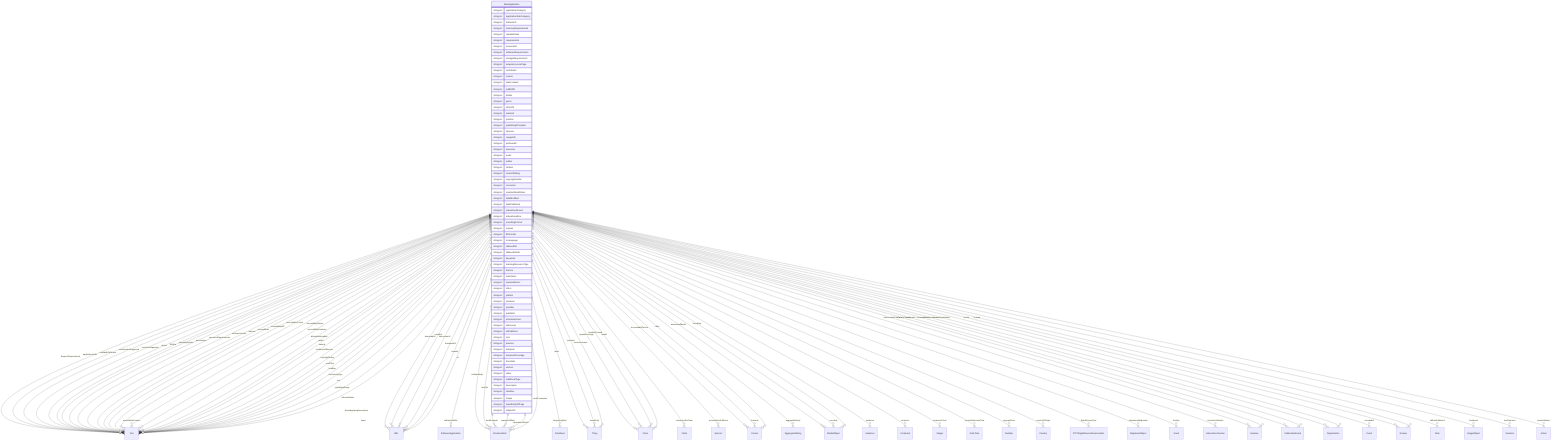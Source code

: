 erDiagram
WebApplication {
    stringList applicationCategory  
    stringList applicationSubCategory  
    stringList featureList  
    stringList memoryRequirements  
    stringList releaseNotes  
    stringList requirements  
    stringList screenshot  
    stringList softwareRequirements  
    stringList storageRequirements  
    stringList acquireLicensePage  
    stringList contributor  
    stringList creator  
    stringList dateCreated  
    stringList editEIDR  
    stringList funder  
    stringList genre  
    stringList isPartOf  
    stringList material  
    stringList position  
    stringList publishingPrinciples  
    stringList sponsor  
    stringList usageInfo  
    stringList archivedAt  
    stringList assesses  
    stringList audio  
    stringList author  
    stringList citation  
    stringList contentRating  
    stringList copyrightHolder  
    stringList correction  
    stringList creativeWorkStatus  
    stringList dateModified  
    stringList datePublished  
    stringList educationalLevel  
    stringList educationalUse  
    stringList encodingFormat  
    stringList expires  
    stringList fileFormat  
    stringList inLanguage  
    stringList isBasedOn  
    stringList isBasedOnUrl  
    stringList keywords  
    stringList learningResourceType  
    stringList license  
    stringList maintainer  
    stringList materialExtent  
    stringList offers  
    stringList pattern  
    stringList producer  
    stringList provider  
    stringList publisher  
    stringList schemaVersion  
    stringList sdLicense  
    stringList sdPublisher  
    stringList size  
    stringList teaches  
    stringList temporal  
    stringList temporalCoverage  
    stringList translator  
    stringList version  
    stringList video  
    stringList additionalType  
    stringList description  
    stringList identifier  
    stringList image  
    stringList mainEntityOfPage  
    stringList subjectOf  
}

WebApplication ||--}o Text : "browserRequirements"
WebApplication ||--}o Text : "applicationSuite"
WebApplication ||--}o Text : "availableOnDevice"
WebApplication ||--}o Text : "countriesNotSupported"
WebApplication ||--}o Text : "countriesSupported"
WebApplication ||--}o Text : "device"
WebApplication ||--}o URL : "downloadUrl"
WebApplication ||--}o Text : "fileSize"
WebApplication ||--}o URL : "installUrl"
WebApplication ||--}o Text : "operatingSystem"
WebApplication ||--}o Text : "permissions"
WebApplication ||--}o Text : "processorRequirements"
WebApplication ||--}o SoftwareApplication : "softwareAddOn"
WebApplication ||--}o CreativeWork : "softwareHelp"
WebApplication ||--}o Text : "softwareVersion"
WebApplication ||--}o DataFeed : "supportingData"
WebApplication ||--}o Thing : "about"
WebApplication ||--}o Place : "contentLocation"
WebApplication ||--}o CreativeWork : "hasPart"
WebApplication ||--}o Claim : "interpretedAsClaim"
WebApplication ||--}o Thing : "mainEntity"
WebApplication ||--}o Place : "spatialCoverage"
WebApplication ||--}o CreativeWork : "workExample"
WebApplication ||--}o Text : "abstract"
WebApplication ||--}o Text : "accessMode"
WebApplication ||--}o ItemList : "accessModeSufficient"
WebApplication ||--}o Text : "accessibilityAPI"
WebApplication ||--}o Text : "accessibilityControl"
WebApplication ||--}o Text : "accessibilityFeature"
WebApplication ||--}o Text : "accessibilityHazard"
WebApplication ||--}o Text : "accessibilitySummary"
WebApplication ||--}o Person : "accountablePerson"
WebApplication ||--}o AggregateRating : "aggregateRating"
WebApplication ||--}o Text : "alternativeHeadline"
WebApplication ||--}o MediaObject : "associatedMedia"
WebApplication ||--}o Audience : "audience"
WebApplication ||--}o Text : "award"
WebApplication ||--}o Text : "awards"
WebApplication ||--}o Person : "character"
WebApplication ||--}o Comment : "comment"
WebApplication ||--}o Integer : "commentCount"
WebApplication ||--}o Text : "conditionsOfAccess"
WebApplication ||--}o DateTime : "contentReferenceTime"
WebApplication ||--}o Text : "copyrightNotice"
WebApplication ||--}o Number : "copyrightYear"
WebApplication ||--}o Country : "countryOfOrigin"
WebApplication ||--}o Text : "creditText"
WebApplication ||--}o IPTCDigitalSourceEnumeration : "digitalSourceType"
WebApplication ||--}o URL : "discussionUrl"
WebApplication ||--}o Person : "editor"
WebApplication ||--}o AlignmentObject : "educationalAlignment"
WebApplication ||--}o MediaObject : "encoding"
WebApplication ||--}o MediaObject : "encodings"
WebApplication ||--}o CreativeWork : "exampleOfWork"
WebApplication ||--}o Grant : "funding"
WebApplication ||--}o Text : "headline"
WebApplication ||--}o InteractionCounter : "interactionStatistic"
WebApplication ||--}o Text : "interactivityType"
WebApplication ||--}o Boolean : "isAccessibleForFree"
WebApplication ||--}o Boolean : "isFamilyFriendly"
WebApplication ||--}o Place : "locationCreated"
WebApplication ||--}o Thing : "mentions"
WebApplication ||--}o PublicationEvent : "publication"
WebApplication ||--}o Organization : "publisherImprint"
WebApplication ||--}o Event : "recordedAt"
WebApplication ||--}o PublicationEvent : "releasedEvent"
WebApplication ||--}o Review : "review"
WebApplication ||--}o Review : "reviews"
WebApplication ||--}o Date : "sdDatePublished"
WebApplication ||--}o Organization : "sourceOrganization"
WebApplication ||--}o Place : "spatial"
WebApplication ||--}o Text : "text"
WebApplication ||--}o ImageObject : "thumbnail"
WebApplication ||--}o URL : "thumbnailUrl"
WebApplication ||--}o Duration : "timeRequired"
WebApplication ||--}o CreativeWork : "translationOfWork"
WebApplication ||--}o Text : "typicalAgeRange"
WebApplication ||--}o CreativeWork : "workTranslation"
WebApplication ||--}o Text : "alternateName"
WebApplication ||--}o Text : "disambiguatingDescription"
WebApplication ||--}o Text : "name"
WebApplication ||--}o URL : "sameAs"
WebApplication ||--}o Action : "potentialAction"
WebApplication ||--}o URL : "url"